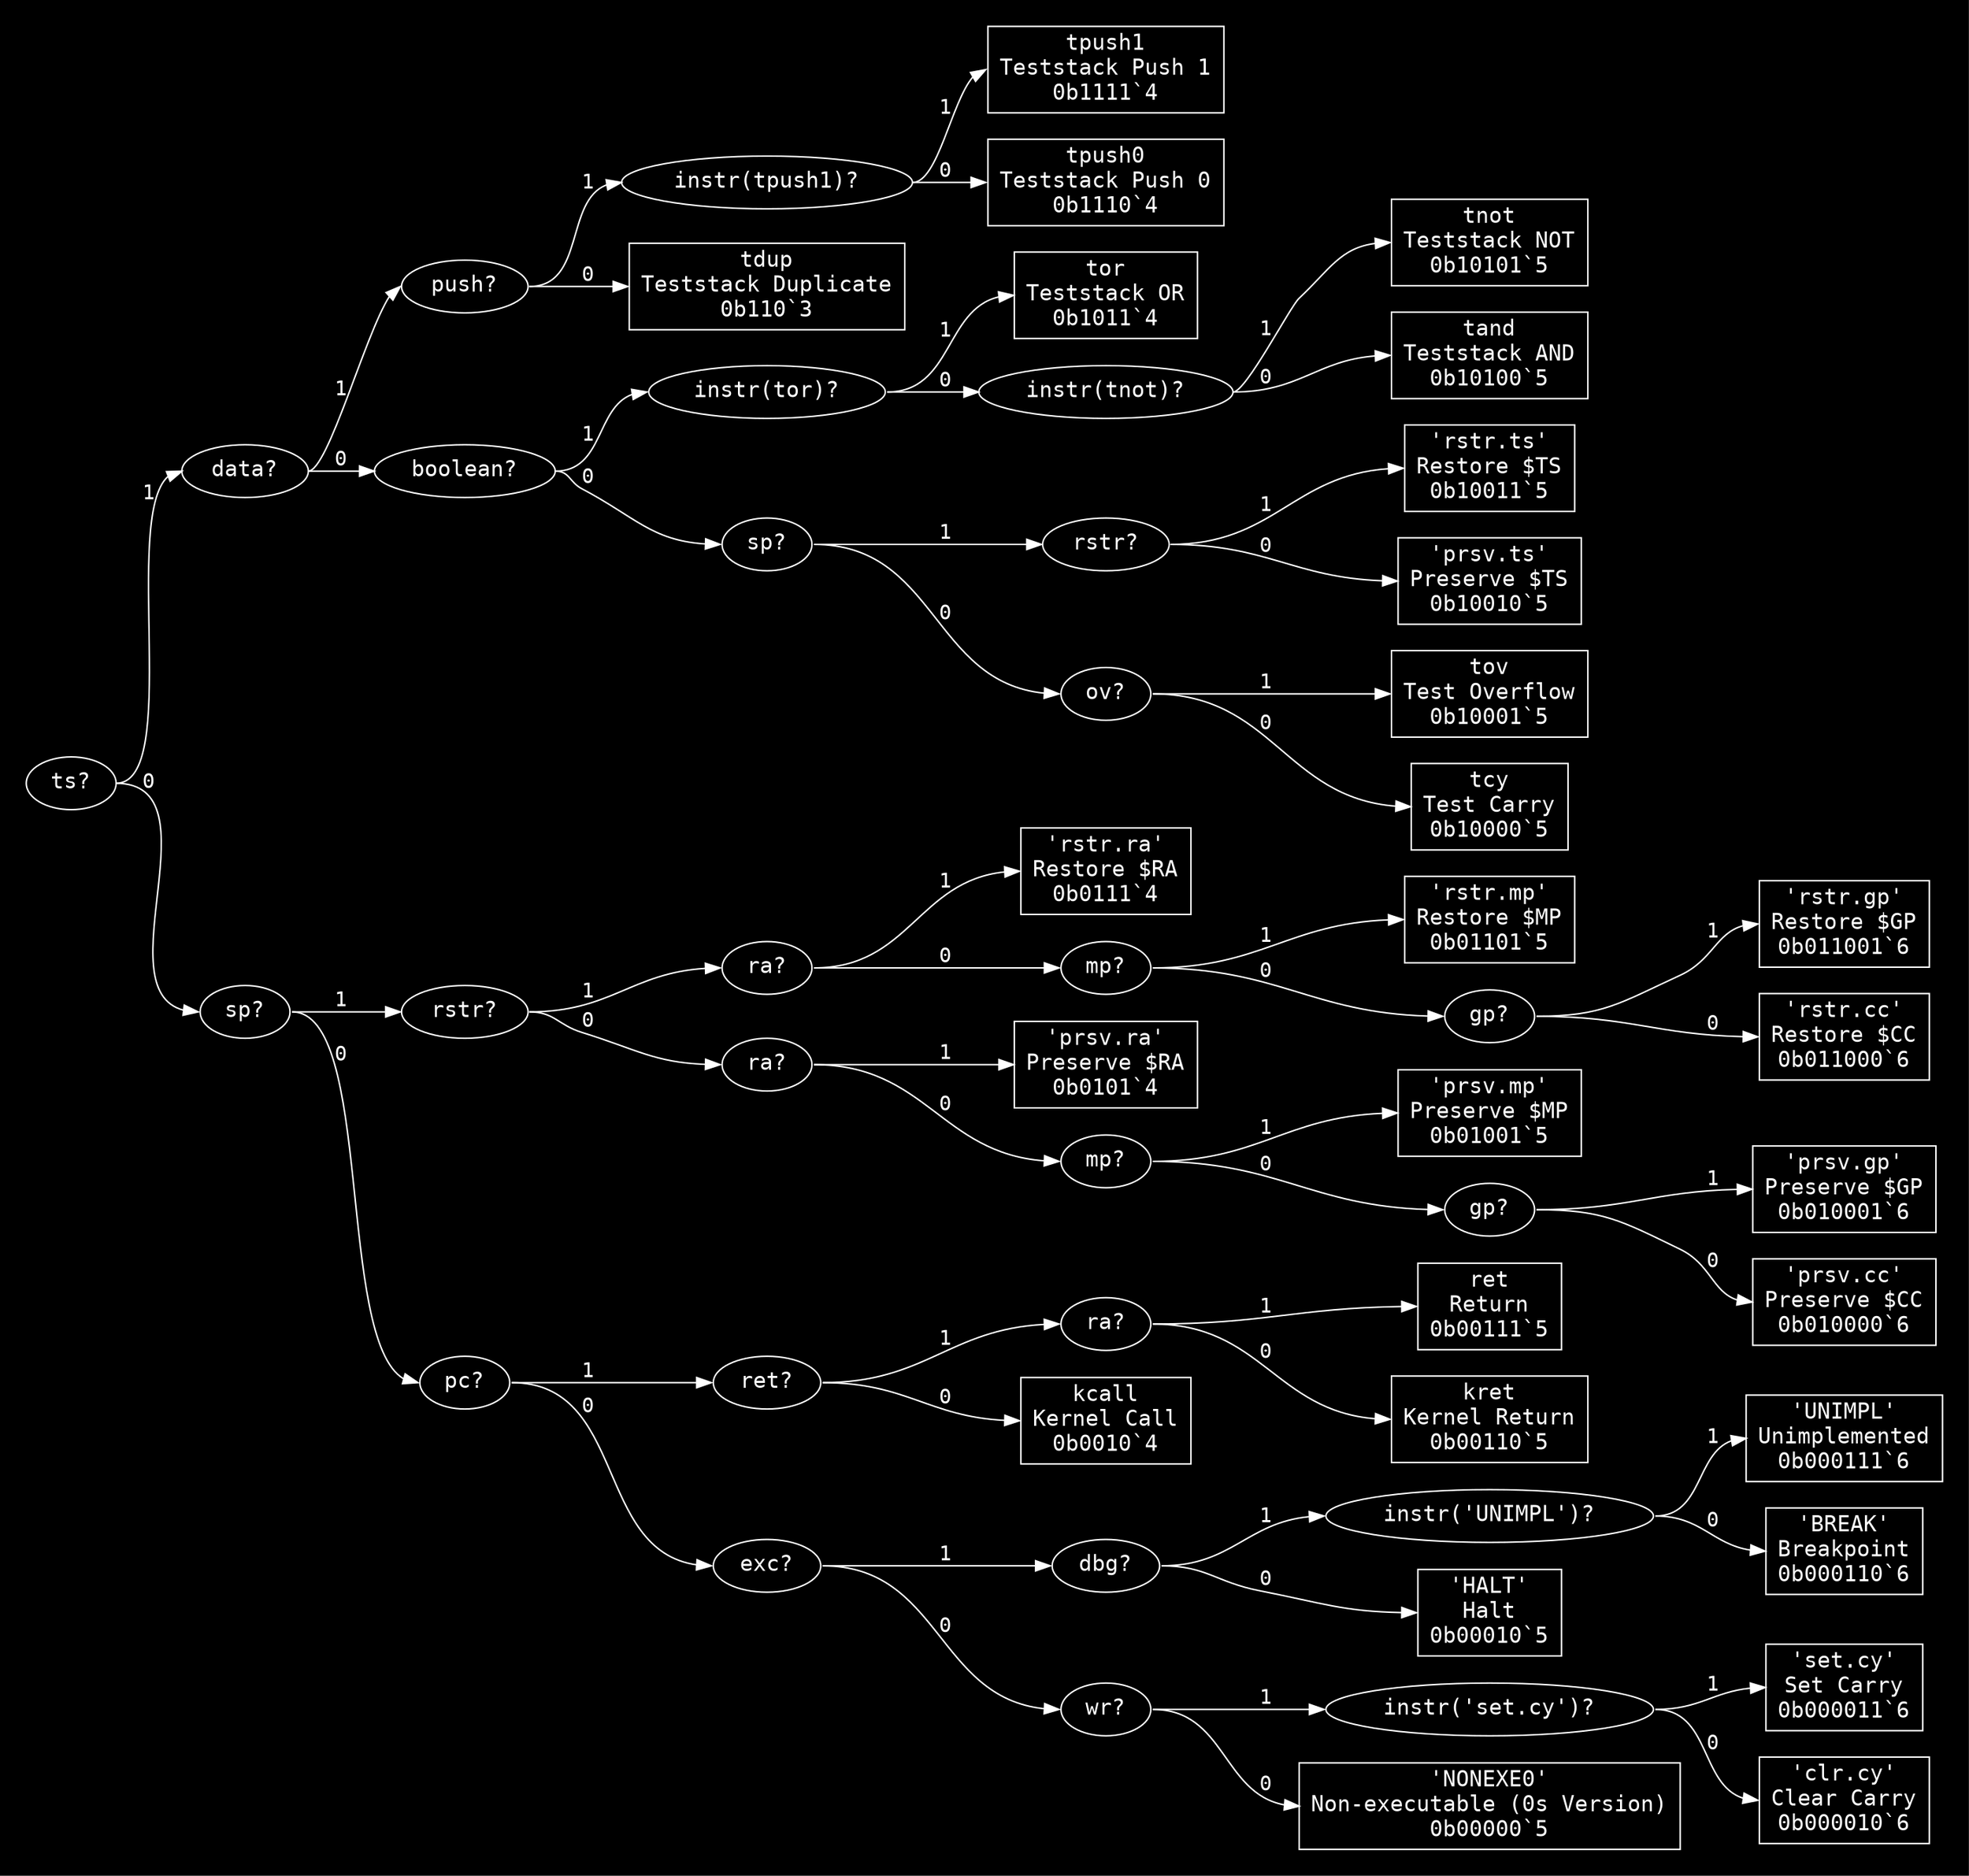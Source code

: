 digraph "Format o" {
  graph [dpi = 100, bgcolor="#111", fontcolor="white", rankdir=LR, pad="0.25"];
  node [fontname = "Courier", fontsize="15pt", color="white", fontcolor="white"];
  edge [fontname = "Courier", color="white", fontcolor="white"];
  "ts_7936917" [label = "ts?", shape = ellipse];
  "ts_7936917":e -> "data_4436317":w [label = "1"];
  "ts_7936917":e -> "sp_13399574":w [label = "0"];
  "data_4436317" [label = "data?", shape = ellipse];
  "data_4436317":e -> "push_2437001":w [label = "1"];
  "data_4436317":e -> "boolean_13225208":w [label = "0"];
  "push_2437001" [label = "push?", shape = ellipse];
  "push_2437001":e -> "instr(tpush1)_9804295":w [label = "1"];
  "push_2437001":e -> "tdup_15487713":w [label = "0"];
  "instr(tpush1)_9804295" [label = "instr(tpush1)?", shape = ellipse];
  "instr(tpush1)_9804295":e -> "tpush1_12806233":w [label = "1"];
  "instr(tpush1)_9804295":e -> "tpush0_14509953":w [label = "0"];
  "tpush1_12806233" [label = "tpush1\nTeststack Push 1\n0b1111`4", shape = rectangle];
  "tpush0_14509953" [label = "tpush0\nTeststack Push 0\n0b1110`4", shape = rectangle];
  "tdup_15487713" [label = "tdup\nTeststack Duplicate\n0b110`3", shape = rectangle];
  "boolean_13225208" [label = "boolean?", shape = ellipse];
  "boolean_13225208":e -> "instr(tor)_15792127":w [label = "1"];
  "boolean_13225208":e -> "sp_11927802":w [label = "0"];
  "instr(tor)_15792127" [label = "instr(tor)?", shape = ellipse];
  "instr(tor)_15792127":e -> "tor_1243182":w [label = "1"];
  "instr(tor)_15792127":e -> "instr(tnot)_14822141":w [label = "0"];
  "tor_1243182" [label = "tor\nTeststack OR\n0b1011`4", shape = rectangle];
  "instr(tnot)_14822141" [label = "instr(tnot)?", shape = ellipse];
  "instr(tnot)_14822141":e -> "tnot_4060624":w [label = "1"];
  "instr(tnot)_14822141":e -> "tand_15469294":w [label = "0"];
  "tnot_4060624" [label = "tnot\nTeststack NOT\n0b10101`5", shape = rectangle];
  "tand_15469294" [label = "tand\nTeststack AND\n0b10100`5", shape = rectangle];
  "sp_11927802" [label = "sp?", shape = ellipse];
  "sp_11927802":e -> "rstr_7748698":w [label = "1"];
  "sp_11927802":e -> "ov_12237183":w [label = "0"];
  "rstr_7748698" [label = "rstr?", shape = ellipse];
  "rstr_7748698":e -> "'rstr.ts'_8107659":w [label = "1"];
  "rstr_7748698":e -> "'prsv.ts'_2474688":w [label = "0"];
  "'rstr.ts'_8107659" [label = "'rstr.ts'\nRestore $TS\n0b10011`5", shape = rectangle];
  "'prsv.ts'_2474688" [label = "'prsv.ts'\nPreserve $TS\n0b10010`5", shape = rectangle];
  "ov_12237183" [label = "ov?", shape = ellipse];
  "ov_12237183":e -> "tov_12931519":w [label = "1"];
  "ov_12237183":e -> "tcy_2523867":w [label = "0"];
  "tov_12931519" [label = "tov\nTest Overflow\n0b10001`5", shape = rectangle];
  "tcy_2523867" [label = "tcy\nTest Carry\n0b10000`5", shape = rectangle];
  "sp_13399574" [label = "sp?", shape = ellipse];
  "sp_13399574":e -> "rstr_14043542":w [label = "1"];
  "sp_13399574":e -> "pc_5269534":w [label = "0"];
  "rstr_14043542" [label = "rstr?", shape = ellipse];
  "rstr_14043542":e -> "ra_11697259":w [label = "1"];
  "rstr_14043542":e -> "ra_5439766":w [label = "0"];
  "ra_11697259" [label = "ra?", shape = ellipse];
  "ra_11697259":e -> "'rstr.ra'_14990000":w [label = "1"];
  "ra_11697259":e -> "mp_5968125":w [label = "0"];
  "'rstr.ra'_14990000" [label = "'rstr.ra'\nRestore $RA\n0b0111`4", shape = rectangle];
  "mp_5968125" [label = "mp?", shape = ellipse];
  "mp_5968125":e -> "'rstr.mp'_10653791":w [label = "1"];
  "mp_5968125":e -> "gp_995846":w [label = "0"];
  "'rstr.mp'_10653791" [label = "'rstr.mp'\nRestore $MP\n0b01101`5", shape = rectangle];
  "gp_995846" [label = "gp?", shape = ellipse];
  "gp_995846":e -> "'rstr.gp'_14554136":w [label = "1"];
  "gp_995846":e -> "'rstr.cc'_3226942":w [label = "0"];
  "'rstr.gp'_14554136" [label = "'rstr.gp'\nRestore $GP\n0b011001`6", shape = rectangle];
  "'rstr.cc'_3226942" [label = "'rstr.cc'\nRestore $CC\n0b011000`6", shape = rectangle];
  "ra_5439766" [label = "ra?", shape = ellipse];
  "ra_5439766":e -> "'prsv.ra'_11219602":w [label = "1"];
  "ra_5439766":e -> "mp_14735186":w [label = "0"];
  "'prsv.ra'_11219602" [label = "'prsv.ra'\nPreserve $RA\n0b0101`4", shape = rectangle];
  "mp_14735186" [label = "mp?", shape = ellipse];
  "mp_14735186":e -> "'prsv.mp'_12023555":w [label = "1"];
  "mp_14735186":e -> "gp_5770640":w [label = "0"];
  "'prsv.mp'_12023555" [label = "'prsv.mp'\nPreserve $MP\n0b01001`5", shape = rectangle];
  "gp_5770640" [label = "gp?", shape = ellipse];
  "gp_5770640":e -> "'prsv.gp'_4829802":w [label = "1"];
  "gp_5770640":e -> "'prsv.cc'_7656682":w [label = "0"];
  "'prsv.gp'_4829802" [label = "'prsv.gp'\nPreserve $GP\n0b010001`6", shape = rectangle];
  "'prsv.cc'_7656682" [label = "'prsv.cc'\nPreserve $CC\n0b010000`6", shape = rectangle];
  "pc_5269534" [label = "pc?", shape = ellipse];
  "pc_5269534":e -> "ret_15011896":w [label = "1"];
  "pc_5269534":e -> "exc_3255155":w [label = "0"];
  "ret_15011896" [label = "ret?", shape = ellipse];
  "ret_15011896":e -> "ra_8747536":w [label = "1"];
  "ret_15011896":e -> "kcall_5951590":w [label = "0"];
  "ra_8747536" [label = "ra?", shape = ellipse];
  "ra_8747536":e -> "ret_11021990":w [label = "1"];
  "ra_8747536":e -> "kret_6365154":w [label = "0"];
  "ret_11021990" [label = "ret\nReturn\n0b00111`5", shape = rectangle];
  "kret_6365154" [label = "kret\nKernel Return\n0b00110`5", shape = rectangle];
  "kcall_5951590" [label = "kcall\nKernel Call\n0b0010`4", shape = rectangle];
  "exc_3255155" [label = "exc?", shape = ellipse];
  "exc_3255155":e -> "dbg_3021613":w [label = "1"];
  "exc_3255155":e -> "wr_11735649":w [label = "0"];
  "dbg_3021613" [label = "dbg?", shape = ellipse];
  "dbg_3021613":e -> "instr('UNIMPL')_7737361":w [label = "1"];
  "dbg_3021613":e -> "'HALT'_5047438":w [label = "0"];
  "instr('UNIMPL')_7737361" [label = "instr('UNIMPL')?", shape = ellipse];
  "instr('UNIMPL')_7737361":e -> "'UNIMPL'_242126":w [label = "1"];
  "instr('UNIMPL')_7737361":e -> "'BREAK'_2863401":w [label = "0"];
  "'UNIMPL'_242126" [label = "'UNIMPL'\nUnimplemented\n0b000111`6", shape = rectangle];
  "'BREAK'_2863401" [label = "'BREAK'\nBreakpoint\n0b000110`6", shape = rectangle];
  "'HALT'_5047438" [label = "'HALT'\nHalt\n0b00010`5", shape = rectangle];
  "wr_11735649" [label = "wr?", shape = ellipse];
  "wr_11735649":e -> "instr('set.cy')_2186464":w [label = "1"];
  "wr_11735649":e -> "'NONEXE0'_14746452":w [label = "0"];
  "instr('set.cy')_2186464" [label = "instr('set.cy')?", shape = ellipse];
  "instr('set.cy')_2186464":e -> "'set.cy'_4073820":w [label = "1"];
  "instr('set.cy')_2186464":e -> "'clr.cy'_14719063":w [label = "0"];
  "'set.cy'_4073820" [label = "'set.cy'\nSet Carry\n0b000011`6", shape = rectangle];
  "'clr.cy'_14719063" [label = "'clr.cy'\nClear Carry\n0b000010`6", shape = rectangle];
  "'NONEXE0'_14746452" [label = "'NONEXE0'\nNon-executable (0s Version)\n0b00000`5", shape = rectangle];
}
